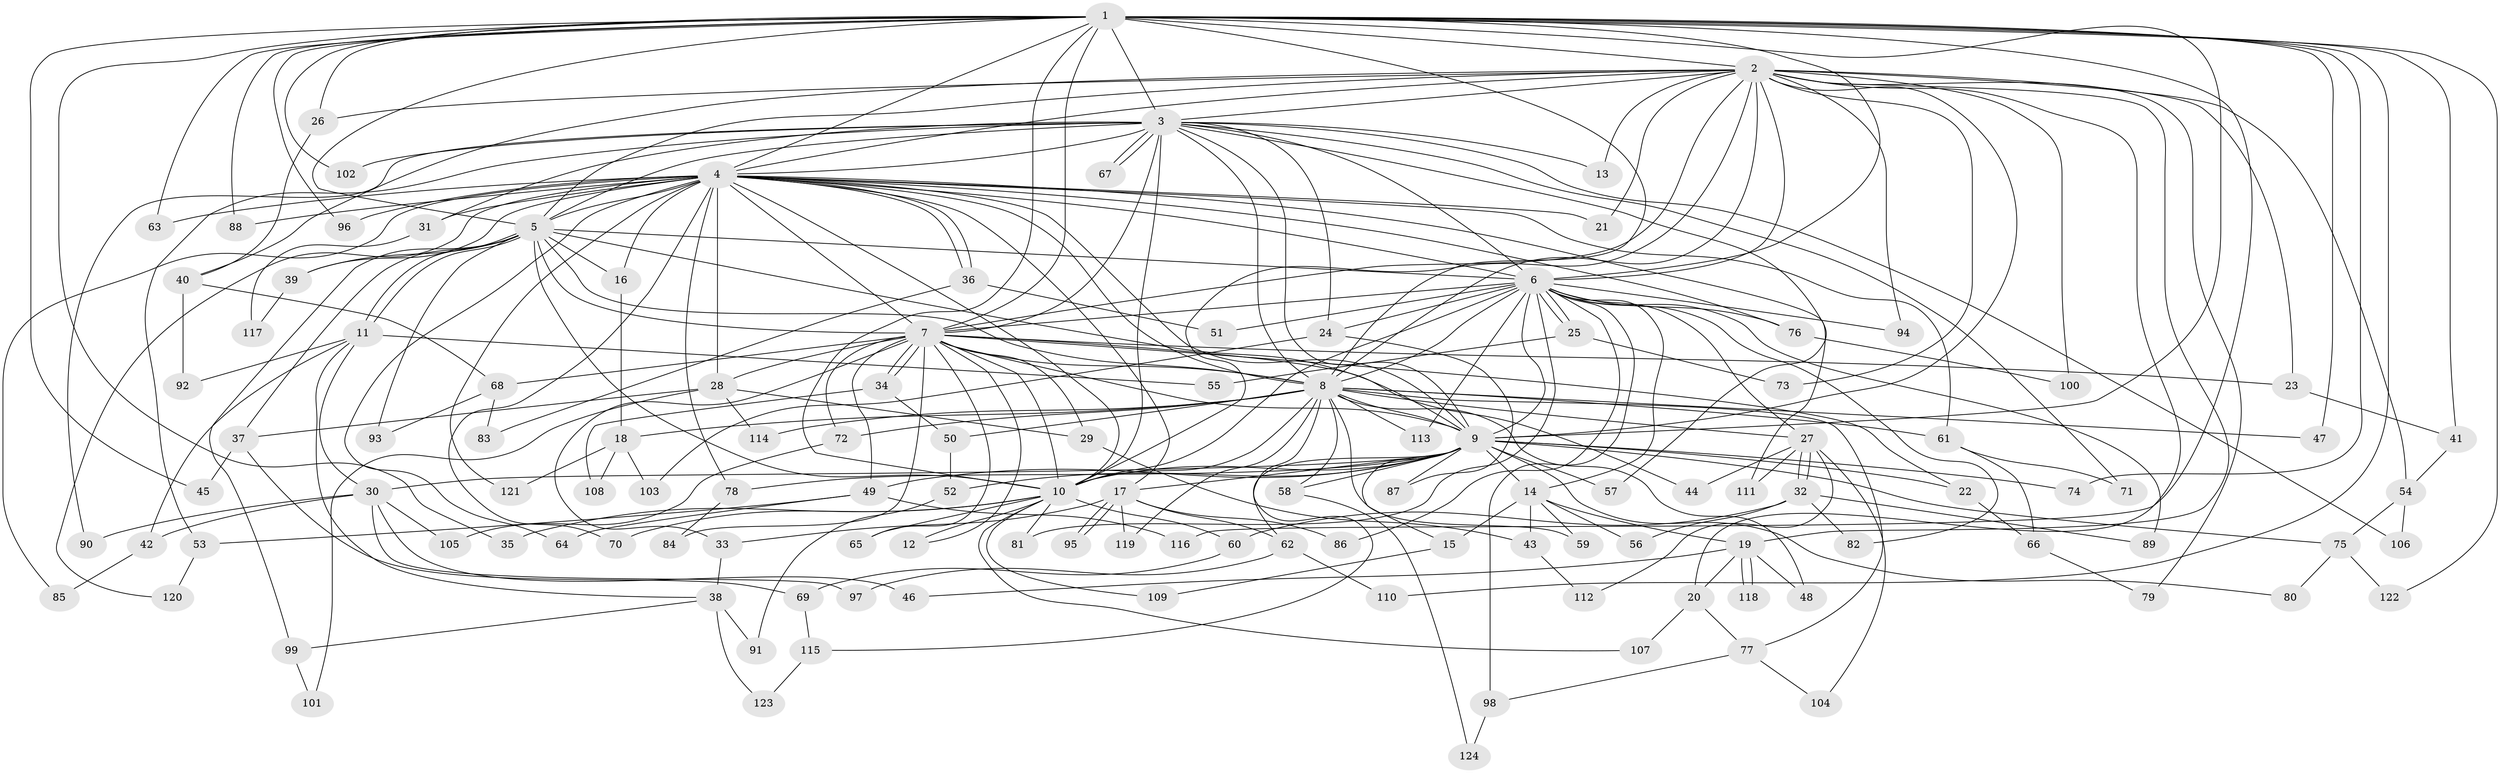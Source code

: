 // Generated by graph-tools (version 1.1) at 2025/34/03/09/25 02:34:44]
// undirected, 124 vertices, 273 edges
graph export_dot {
graph [start="1"]
  node [color=gray90,style=filled];
  1;
  2;
  3;
  4;
  5;
  6;
  7;
  8;
  9;
  10;
  11;
  12;
  13;
  14;
  15;
  16;
  17;
  18;
  19;
  20;
  21;
  22;
  23;
  24;
  25;
  26;
  27;
  28;
  29;
  30;
  31;
  32;
  33;
  34;
  35;
  36;
  37;
  38;
  39;
  40;
  41;
  42;
  43;
  44;
  45;
  46;
  47;
  48;
  49;
  50;
  51;
  52;
  53;
  54;
  55;
  56;
  57;
  58;
  59;
  60;
  61;
  62;
  63;
  64;
  65;
  66;
  67;
  68;
  69;
  70;
  71;
  72;
  73;
  74;
  75;
  76;
  77;
  78;
  79;
  80;
  81;
  82;
  83;
  84;
  85;
  86;
  87;
  88;
  89;
  90;
  91;
  92;
  93;
  94;
  95;
  96;
  97;
  98;
  99;
  100;
  101;
  102;
  103;
  104;
  105;
  106;
  107;
  108;
  109;
  110;
  111;
  112;
  113;
  114;
  115;
  116;
  117;
  118;
  119;
  120;
  121;
  122;
  123;
  124;
  1 -- 2;
  1 -- 3;
  1 -- 4;
  1 -- 5;
  1 -- 6;
  1 -- 7;
  1 -- 8;
  1 -- 9;
  1 -- 10;
  1 -- 26;
  1 -- 35;
  1 -- 41;
  1 -- 45;
  1 -- 47;
  1 -- 63;
  1 -- 74;
  1 -- 88;
  1 -- 96;
  1 -- 102;
  1 -- 110;
  1 -- 116;
  1 -- 122;
  2 -- 3;
  2 -- 4;
  2 -- 5;
  2 -- 6;
  2 -- 7;
  2 -- 8;
  2 -- 9;
  2 -- 10;
  2 -- 13;
  2 -- 19;
  2 -- 20;
  2 -- 21;
  2 -- 23;
  2 -- 26;
  2 -- 40;
  2 -- 54;
  2 -- 73;
  2 -- 79;
  2 -- 94;
  2 -- 100;
  3 -- 4;
  3 -- 5;
  3 -- 6;
  3 -- 7;
  3 -- 8;
  3 -- 9;
  3 -- 10;
  3 -- 13;
  3 -- 24;
  3 -- 31;
  3 -- 53;
  3 -- 57;
  3 -- 67;
  3 -- 67;
  3 -- 71;
  3 -- 90;
  3 -- 102;
  3 -- 106;
  4 -- 5;
  4 -- 6;
  4 -- 7;
  4 -- 8;
  4 -- 9;
  4 -- 10;
  4 -- 16;
  4 -- 17;
  4 -- 21;
  4 -- 28;
  4 -- 31;
  4 -- 36;
  4 -- 36;
  4 -- 39;
  4 -- 61;
  4 -- 63;
  4 -- 64;
  4 -- 70;
  4 -- 76;
  4 -- 78;
  4 -- 85;
  4 -- 88;
  4 -- 96;
  4 -- 111;
  4 -- 120;
  4 -- 121;
  5 -- 6;
  5 -- 7;
  5 -- 8;
  5 -- 9;
  5 -- 10;
  5 -- 11;
  5 -- 11;
  5 -- 16;
  5 -- 37;
  5 -- 39;
  5 -- 93;
  5 -- 99;
  6 -- 7;
  6 -- 8;
  6 -- 9;
  6 -- 10;
  6 -- 14;
  6 -- 24;
  6 -- 25;
  6 -- 25;
  6 -- 27;
  6 -- 51;
  6 -- 76;
  6 -- 81;
  6 -- 82;
  6 -- 86;
  6 -- 89;
  6 -- 94;
  6 -- 98;
  6 -- 113;
  7 -- 8;
  7 -- 9;
  7 -- 10;
  7 -- 12;
  7 -- 22;
  7 -- 23;
  7 -- 28;
  7 -- 29;
  7 -- 33;
  7 -- 34;
  7 -- 34;
  7 -- 44;
  7 -- 49;
  7 -- 65;
  7 -- 68;
  7 -- 72;
  7 -- 84;
  8 -- 9;
  8 -- 10;
  8 -- 18;
  8 -- 27;
  8 -- 47;
  8 -- 48;
  8 -- 50;
  8 -- 58;
  8 -- 59;
  8 -- 61;
  8 -- 72;
  8 -- 77;
  8 -- 113;
  8 -- 114;
  8 -- 115;
  8 -- 119;
  9 -- 10;
  9 -- 14;
  9 -- 15;
  9 -- 17;
  9 -- 22;
  9 -- 30;
  9 -- 49;
  9 -- 52;
  9 -- 57;
  9 -- 58;
  9 -- 62;
  9 -- 74;
  9 -- 75;
  9 -- 78;
  9 -- 80;
  9 -- 87;
  10 -- 12;
  10 -- 35;
  10 -- 60;
  10 -- 65;
  10 -- 70;
  10 -- 81;
  10 -- 107;
  10 -- 109;
  11 -- 30;
  11 -- 38;
  11 -- 42;
  11 -- 55;
  11 -- 92;
  14 -- 15;
  14 -- 19;
  14 -- 43;
  14 -- 56;
  14 -- 59;
  15 -- 109;
  16 -- 18;
  17 -- 33;
  17 -- 62;
  17 -- 86;
  17 -- 95;
  17 -- 95;
  17 -- 119;
  18 -- 103;
  18 -- 108;
  18 -- 121;
  19 -- 20;
  19 -- 46;
  19 -- 48;
  19 -- 118;
  19 -- 118;
  20 -- 77;
  20 -- 107;
  22 -- 66;
  23 -- 41;
  24 -- 87;
  24 -- 103;
  25 -- 55;
  25 -- 73;
  26 -- 40;
  27 -- 32;
  27 -- 32;
  27 -- 44;
  27 -- 104;
  27 -- 111;
  27 -- 112;
  28 -- 29;
  28 -- 37;
  28 -- 101;
  28 -- 114;
  29 -- 43;
  30 -- 42;
  30 -- 46;
  30 -- 90;
  30 -- 97;
  30 -- 105;
  31 -- 117;
  32 -- 56;
  32 -- 60;
  32 -- 82;
  32 -- 89;
  33 -- 38;
  34 -- 50;
  34 -- 108;
  36 -- 51;
  36 -- 83;
  37 -- 45;
  37 -- 69;
  38 -- 91;
  38 -- 99;
  38 -- 123;
  39 -- 117;
  40 -- 68;
  40 -- 92;
  41 -- 54;
  42 -- 85;
  43 -- 112;
  49 -- 53;
  49 -- 64;
  49 -- 116;
  50 -- 52;
  52 -- 91;
  53 -- 120;
  54 -- 75;
  54 -- 106;
  58 -- 124;
  60 -- 69;
  61 -- 66;
  61 -- 71;
  62 -- 97;
  62 -- 110;
  66 -- 79;
  68 -- 83;
  68 -- 93;
  69 -- 115;
  72 -- 105;
  75 -- 80;
  75 -- 122;
  76 -- 100;
  77 -- 98;
  77 -- 104;
  78 -- 84;
  98 -- 124;
  99 -- 101;
  115 -- 123;
}
